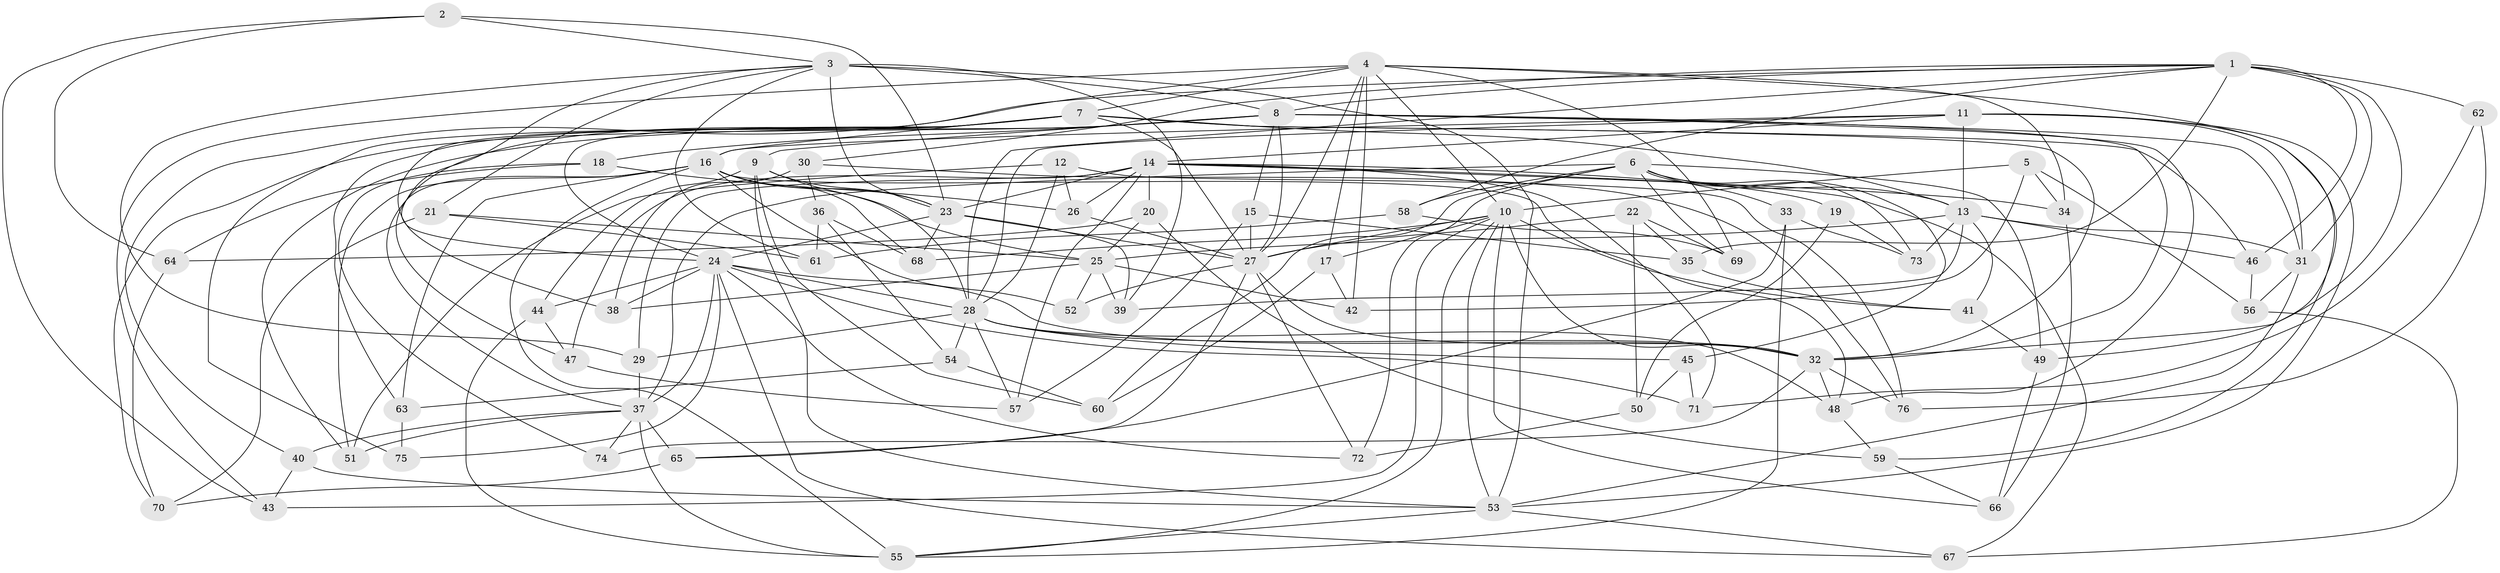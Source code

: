 // original degree distribution, {4: 1.0}
// Generated by graph-tools (version 1.1) at 2025/37/03/09/25 02:37:56]
// undirected, 76 vertices, 209 edges
graph export_dot {
graph [start="1"]
  node [color=gray90,style=filled];
  1;
  2;
  3;
  4;
  5;
  6;
  7;
  8;
  9;
  10;
  11;
  12;
  13;
  14;
  15;
  16;
  17;
  18;
  19;
  20;
  21;
  22;
  23;
  24;
  25;
  26;
  27;
  28;
  29;
  30;
  31;
  32;
  33;
  34;
  35;
  36;
  37;
  38;
  39;
  40;
  41;
  42;
  43;
  44;
  45;
  46;
  47;
  48;
  49;
  50;
  51;
  52;
  53;
  54;
  55;
  56;
  57;
  58;
  59;
  60;
  61;
  62;
  63;
  64;
  65;
  66;
  67;
  68;
  69;
  70;
  71;
  72;
  73;
  74;
  75;
  76;
  1 -- 8 [weight=1.0];
  1 -- 28 [weight=1.0];
  1 -- 30 [weight=1.0];
  1 -- 31 [weight=1.0];
  1 -- 32 [weight=2.0];
  1 -- 35 [weight=1.0];
  1 -- 40 [weight=1.0];
  1 -- 46 [weight=1.0];
  1 -- 58 [weight=1.0];
  1 -- 62 [weight=2.0];
  2 -- 3 [weight=1.0];
  2 -- 23 [weight=1.0];
  2 -- 43 [weight=1.0];
  2 -- 64 [weight=1.0];
  3 -- 8 [weight=2.0];
  3 -- 21 [weight=1.0];
  3 -- 23 [weight=2.0];
  3 -- 24 [weight=1.0];
  3 -- 29 [weight=1.0];
  3 -- 39 [weight=1.0];
  3 -- 53 [weight=2.0];
  3 -- 61 [weight=1.0];
  4 -- 7 [weight=1.0];
  4 -- 10 [weight=1.0];
  4 -- 17 [weight=1.0];
  4 -- 27 [weight=1.0];
  4 -- 34 [weight=1.0];
  4 -- 38 [weight=1.0];
  4 -- 42 [weight=1.0];
  4 -- 43 [weight=1.0];
  4 -- 49 [weight=1.0];
  4 -- 69 [weight=1.0];
  5 -- 10 [weight=1.0];
  5 -- 34 [weight=1.0];
  5 -- 42 [weight=1.0];
  5 -- 56 [weight=1.0];
  6 -- 13 [weight=2.0];
  6 -- 33 [weight=1.0];
  6 -- 37 [weight=2.0];
  6 -- 45 [weight=1.0];
  6 -- 49 [weight=1.0];
  6 -- 58 [weight=1.0];
  6 -- 60 [weight=1.0];
  6 -- 69 [weight=1.0];
  6 -- 72 [weight=1.0];
  6 -- 73 [weight=1.0];
  7 -- 13 [weight=2.0];
  7 -- 16 [weight=1.0];
  7 -- 24 [weight=1.0];
  7 -- 27 [weight=1.0];
  7 -- 32 [weight=1.0];
  7 -- 46 [weight=1.0];
  7 -- 47 [weight=1.0];
  7 -- 63 [weight=1.0];
  7 -- 75 [weight=2.0];
  8 -- 9 [weight=1.0];
  8 -- 15 [weight=1.0];
  8 -- 18 [weight=1.0];
  8 -- 27 [weight=1.0];
  8 -- 31 [weight=1.0];
  8 -- 32 [weight=1.0];
  8 -- 48 [weight=1.0];
  8 -- 51 [weight=1.0];
  8 -- 70 [weight=1.0];
  9 -- 23 [weight=1.0];
  9 -- 28 [weight=1.0];
  9 -- 44 [weight=1.0];
  9 -- 53 [weight=1.0];
  9 -- 60 [weight=1.0];
  10 -- 17 [weight=1.0];
  10 -- 27 [weight=1.0];
  10 -- 32 [weight=1.0];
  10 -- 41 [weight=1.0];
  10 -- 43 [weight=1.0];
  10 -- 53 [weight=2.0];
  10 -- 55 [weight=1.0];
  10 -- 66 [weight=1.0];
  10 -- 68 [weight=1.0];
  11 -- 13 [weight=2.0];
  11 -- 14 [weight=1.0];
  11 -- 16 [weight=1.0];
  11 -- 28 [weight=1.0];
  11 -- 31 [weight=1.0];
  11 -- 53 [weight=1.0];
  11 -- 59 [weight=1.0];
  12 -- 26 [weight=1.0];
  12 -- 28 [weight=1.0];
  12 -- 51 [weight=1.0];
  12 -- 76 [weight=1.0];
  13 -- 25 [weight=1.0];
  13 -- 31 [weight=1.0];
  13 -- 39 [weight=1.0];
  13 -- 41 [weight=1.0];
  13 -- 46 [weight=1.0];
  13 -- 73 [weight=1.0];
  14 -- 19 [weight=2.0];
  14 -- 20 [weight=1.0];
  14 -- 23 [weight=1.0];
  14 -- 26 [weight=1.0];
  14 -- 29 [weight=1.0];
  14 -- 34 [weight=1.0];
  14 -- 47 [weight=1.0];
  14 -- 57 [weight=1.0];
  14 -- 67 [weight=1.0];
  14 -- 71 [weight=1.0];
  15 -- 27 [weight=1.0];
  15 -- 35 [weight=1.0];
  15 -- 57 [weight=1.0];
  16 -- 23 [weight=1.0];
  16 -- 25 [weight=2.0];
  16 -- 37 [weight=1.0];
  16 -- 48 [weight=1.0];
  16 -- 51 [weight=1.0];
  16 -- 52 [weight=1.0];
  16 -- 55 [weight=1.0];
  16 -- 63 [weight=1.0];
  16 -- 68 [weight=1.0];
  17 -- 42 [weight=1.0];
  17 -- 60 [weight=1.0];
  18 -- 26 [weight=1.0];
  18 -- 64 [weight=1.0];
  18 -- 74 [weight=1.0];
  19 -- 50 [weight=1.0];
  19 -- 73 [weight=1.0];
  20 -- 25 [weight=1.0];
  20 -- 59 [weight=1.0];
  20 -- 64 [weight=1.0];
  21 -- 25 [weight=1.0];
  21 -- 61 [weight=1.0];
  21 -- 70 [weight=1.0];
  22 -- 27 [weight=1.0];
  22 -- 35 [weight=1.0];
  22 -- 50 [weight=1.0];
  22 -- 69 [weight=1.0];
  23 -- 24 [weight=1.0];
  23 -- 27 [weight=1.0];
  23 -- 39 [weight=1.0];
  23 -- 68 [weight=1.0];
  24 -- 28 [weight=1.0];
  24 -- 32 [weight=1.0];
  24 -- 37 [weight=1.0];
  24 -- 38 [weight=1.0];
  24 -- 44 [weight=1.0];
  24 -- 67 [weight=1.0];
  24 -- 71 [weight=1.0];
  24 -- 72 [weight=1.0];
  24 -- 75 [weight=1.0];
  25 -- 38 [weight=1.0];
  25 -- 39 [weight=1.0];
  25 -- 42 [weight=1.0];
  25 -- 52 [weight=2.0];
  26 -- 27 [weight=1.0];
  27 -- 32 [weight=1.0];
  27 -- 52 [weight=1.0];
  27 -- 65 [weight=1.0];
  27 -- 72 [weight=1.0];
  28 -- 29 [weight=1.0];
  28 -- 32 [weight=1.0];
  28 -- 45 [weight=1.0];
  28 -- 48 [weight=2.0];
  28 -- 54 [weight=1.0];
  28 -- 57 [weight=1.0];
  29 -- 37 [weight=1.0];
  30 -- 36 [weight=1.0];
  30 -- 38 [weight=1.0];
  30 -- 76 [weight=1.0];
  31 -- 53 [weight=1.0];
  31 -- 56 [weight=1.0];
  32 -- 48 [weight=1.0];
  32 -- 74 [weight=2.0];
  32 -- 76 [weight=1.0];
  33 -- 55 [weight=1.0];
  33 -- 65 [weight=1.0];
  33 -- 73 [weight=1.0];
  34 -- 66 [weight=1.0];
  35 -- 41 [weight=1.0];
  36 -- 54 [weight=1.0];
  36 -- 61 [weight=1.0];
  36 -- 68 [weight=1.0];
  37 -- 40 [weight=1.0];
  37 -- 51 [weight=1.0];
  37 -- 55 [weight=1.0];
  37 -- 65 [weight=1.0];
  37 -- 74 [weight=1.0];
  40 -- 43 [weight=1.0];
  40 -- 53 [weight=1.0];
  41 -- 49 [weight=1.0];
  44 -- 47 [weight=1.0];
  44 -- 55 [weight=1.0];
  45 -- 50 [weight=1.0];
  45 -- 71 [weight=1.0];
  46 -- 56 [weight=1.0];
  47 -- 57 [weight=1.0];
  48 -- 59 [weight=1.0];
  49 -- 66 [weight=1.0];
  50 -- 72 [weight=1.0];
  53 -- 55 [weight=1.0];
  53 -- 67 [weight=1.0];
  54 -- 60 [weight=1.0];
  54 -- 63 [weight=1.0];
  56 -- 67 [weight=1.0];
  58 -- 61 [weight=1.0];
  58 -- 69 [weight=1.0];
  59 -- 66 [weight=1.0];
  62 -- 71 [weight=1.0];
  62 -- 76 [weight=1.0];
  63 -- 75 [weight=1.0];
  64 -- 70 [weight=1.0];
  65 -- 70 [weight=1.0];
}
